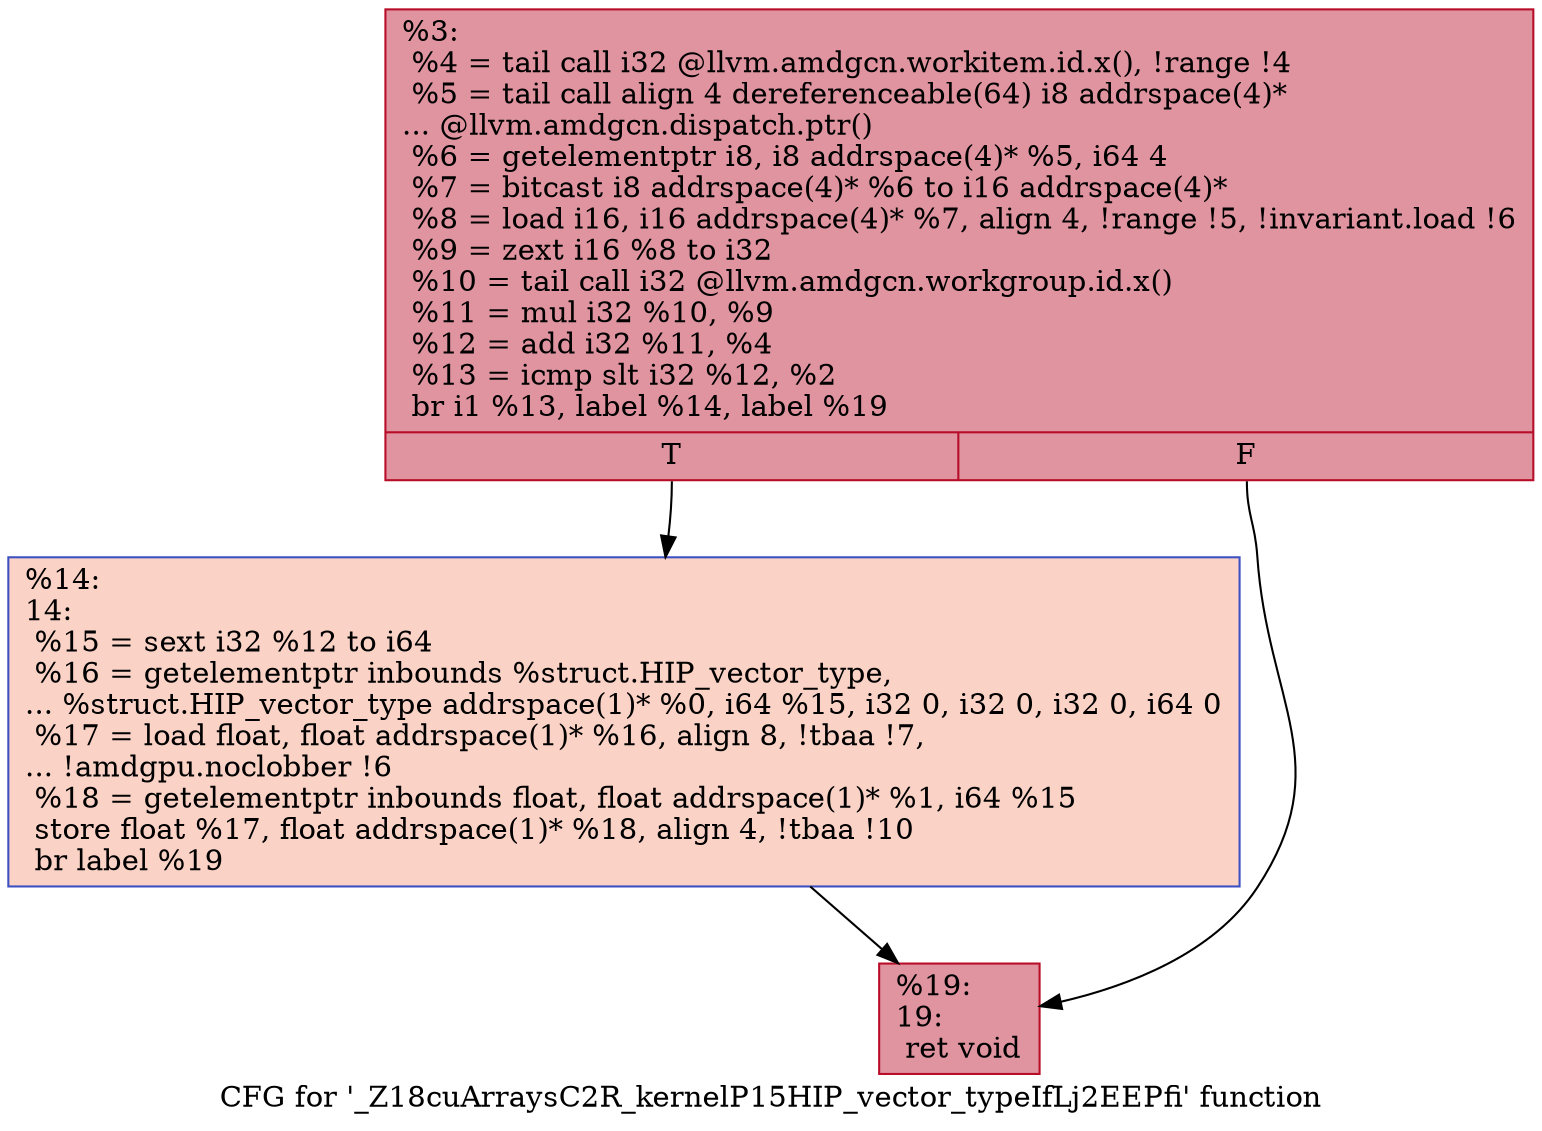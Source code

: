 digraph "CFG for '_Z18cuArraysC2R_kernelP15HIP_vector_typeIfLj2EEPfi' function" {
	label="CFG for '_Z18cuArraysC2R_kernelP15HIP_vector_typeIfLj2EEPfi' function";

	Node0x5945a00 [shape=record,color="#b70d28ff", style=filled, fillcolor="#b70d2870",label="{%3:\l  %4 = tail call i32 @llvm.amdgcn.workitem.id.x(), !range !4\l  %5 = tail call align 4 dereferenceable(64) i8 addrspace(4)*\l... @llvm.amdgcn.dispatch.ptr()\l  %6 = getelementptr i8, i8 addrspace(4)* %5, i64 4\l  %7 = bitcast i8 addrspace(4)* %6 to i16 addrspace(4)*\l  %8 = load i16, i16 addrspace(4)* %7, align 4, !range !5, !invariant.load !6\l  %9 = zext i16 %8 to i32\l  %10 = tail call i32 @llvm.amdgcn.workgroup.id.x()\l  %11 = mul i32 %10, %9\l  %12 = add i32 %11, %4\l  %13 = icmp slt i32 %12, %2\l  br i1 %13, label %14, label %19\l|{<s0>T|<s1>F}}"];
	Node0x5945a00:s0 -> Node0x59478a0;
	Node0x5945a00:s1 -> Node0x5947930;
	Node0x59478a0 [shape=record,color="#3d50c3ff", style=filled, fillcolor="#f59c7d70",label="{%14:\l14:                                               \l  %15 = sext i32 %12 to i64\l  %16 = getelementptr inbounds %struct.HIP_vector_type,\l... %struct.HIP_vector_type addrspace(1)* %0, i64 %15, i32 0, i32 0, i32 0, i64 0\l  %17 = load float, float addrspace(1)* %16, align 8, !tbaa !7,\l... !amdgpu.noclobber !6\l  %18 = getelementptr inbounds float, float addrspace(1)* %1, i64 %15\l  store float %17, float addrspace(1)* %18, align 4, !tbaa !10\l  br label %19\l}"];
	Node0x59478a0 -> Node0x5947930;
	Node0x5947930 [shape=record,color="#b70d28ff", style=filled, fillcolor="#b70d2870",label="{%19:\l19:                                               \l  ret void\l}"];
}
